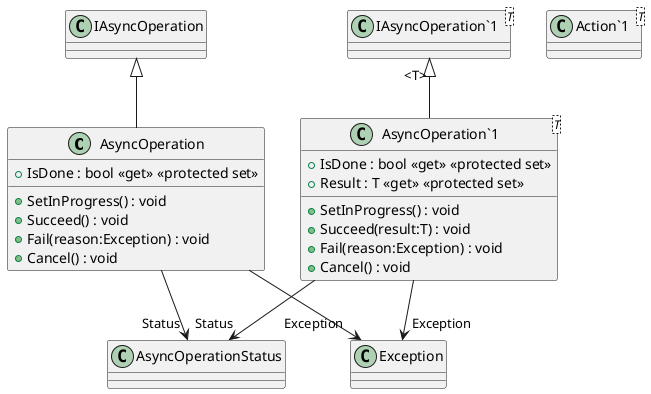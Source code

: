 @startuml
class AsyncOperation {
    + IsDone : bool <<get>> <<protected set>>
    + SetInProgress() : void
    + Succeed() : void
    + Fail(reason:Exception) : void
    + Cancel() : void
}
class "AsyncOperation`1"<T> {
    + IsDone : bool <<get>> <<protected set>>
    + Result : T <<get>> <<protected set>>
    + SetInProgress() : void
    + Succeed(result:T) : void
    + Fail(reason:Exception) : void
    + Cancel() : void
}
class "Action`1"<T> {
}
class "IAsyncOperation`1"<T> {
}
IAsyncOperation <|-- AsyncOperation
AsyncOperation --> "Status" AsyncOperationStatus
AsyncOperation --> "Exception" Exception
"IAsyncOperation`1" "<T>" <|-- "AsyncOperation`1"
"AsyncOperation`1" --> "Status" AsyncOperationStatus
"AsyncOperation`1" --> "Exception" Exception
@enduml
